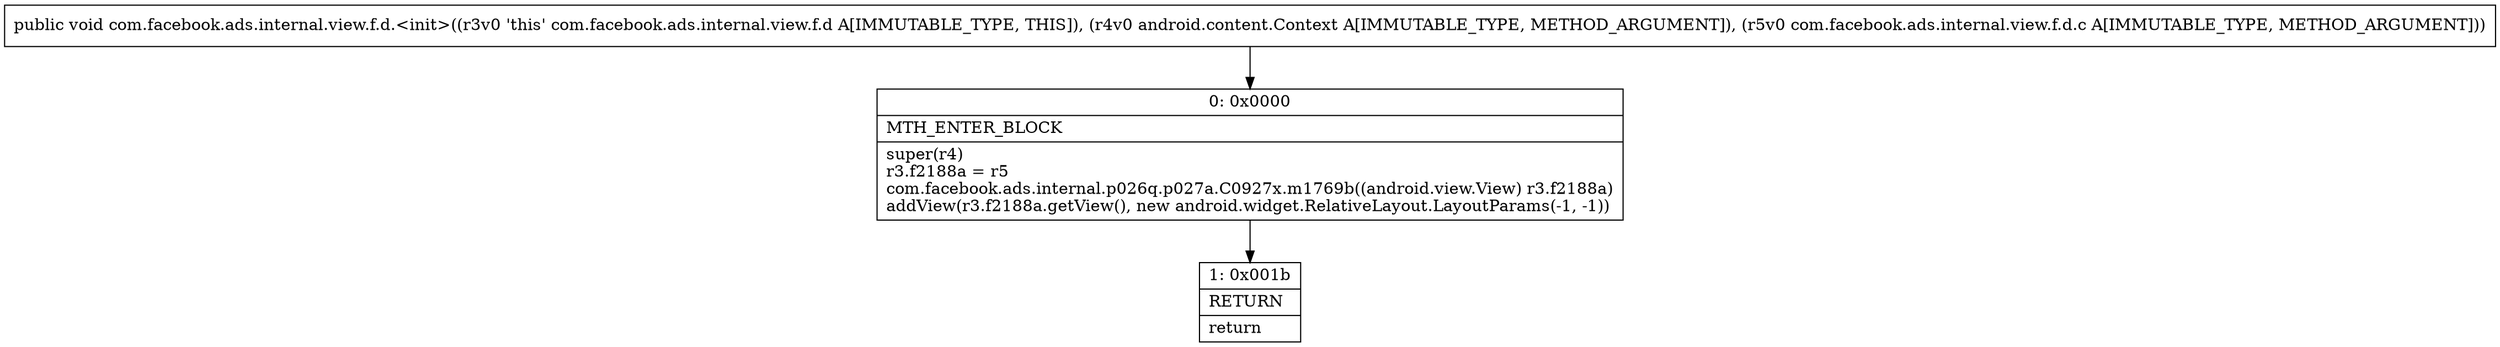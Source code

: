 digraph "CFG forcom.facebook.ads.internal.view.f.d.\<init\>(Landroid\/content\/Context;Lcom\/facebook\/ads\/internal\/view\/f\/d\/c;)V" {
Node_0 [shape=record,label="{0\:\ 0x0000|MTH_ENTER_BLOCK\l|super(r4)\lr3.f2188a = r5\lcom.facebook.ads.internal.p026q.p027a.C0927x.m1769b((android.view.View) r3.f2188a)\laddView(r3.f2188a.getView(), new android.widget.RelativeLayout.LayoutParams(\-1, \-1))\l}"];
Node_1 [shape=record,label="{1\:\ 0x001b|RETURN\l|return\l}"];
MethodNode[shape=record,label="{public void com.facebook.ads.internal.view.f.d.\<init\>((r3v0 'this' com.facebook.ads.internal.view.f.d A[IMMUTABLE_TYPE, THIS]), (r4v0 android.content.Context A[IMMUTABLE_TYPE, METHOD_ARGUMENT]), (r5v0 com.facebook.ads.internal.view.f.d.c A[IMMUTABLE_TYPE, METHOD_ARGUMENT])) }"];
MethodNode -> Node_0;
Node_0 -> Node_1;
}

